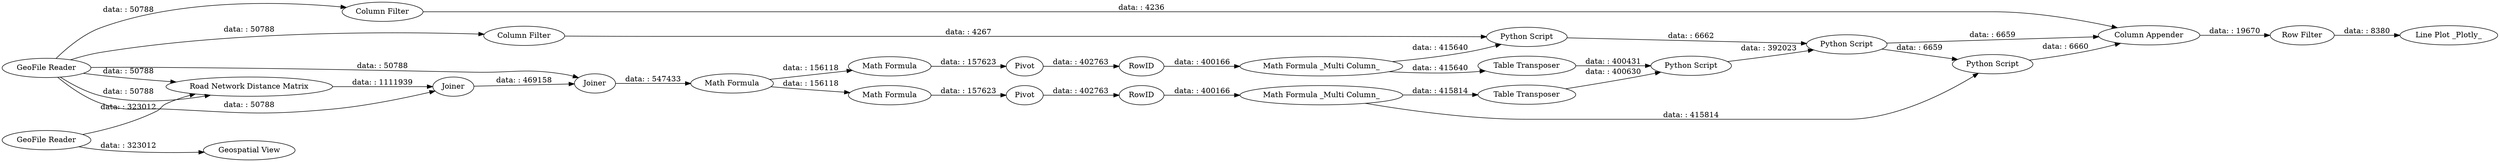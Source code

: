 digraph {
	"-7016512943145175898_13" [label="Math Formula"]
	"-7016512943145175898_18" [label="Python Script"]
	"-7016512943145175898_2" [label="GeoFile Reader"]
	"-7016512943145175898_22" [label="Python Script"]
	"-7016512943145175898_10" [label=RowID]
	"-7016512943145175898_25" [label="Row Filter"]
	"-7016512943145175898_9" [label=Pivot]
	"-7016512943145175898_6" [label=Joiner]
	"-7016512943145175898_20" [label="Python Script"]
	"-7016512943145175898_11" [label="Math Formula _Multi Column_"]
	"-7016512943145175898_3" [label="Geospatial View"]
	"-7016512943145175898_8" [label="Math Formula"]
	"-7016512943145175898_5" [label=Joiner]
	"-7016512943145175898_4" [label="Road Network Distance Matrix"]
	"-7016512943145175898_17" [label="Table Transposer"]
	"-7016512943145175898_15" [label=RowID]
	"-7016512943145175898_19" [label="Column Filter"]
	"-7016512943145175898_7" [label="Math Formula"]
	"-7016512943145175898_21" [label="Python Script"]
	"-7016512943145175898_26" [label="Line Plot _Plotly_"]
	"-7016512943145175898_12" [label="Table Transposer"]
	"-7016512943145175898_24" [label="Column Appender"]
	"-7016512943145175898_23" [label="Column Filter"]
	"-7016512943145175898_16" [label="Math Formula _Multi Column_"]
	"-7016512943145175898_14" [label=Pivot]
	"-7016512943145175898_1" [label="GeoFile Reader"]
	"-7016512943145175898_11" -> "-7016512943145175898_22" [label="data: : 415814"]
	"-7016512943145175898_1" -> "-7016512943145175898_5" [label="data: : 50788"]
	"-7016512943145175898_19" -> "-7016512943145175898_20" [label="data: : 4267"]
	"-7016512943145175898_13" -> "-7016512943145175898_14" [label="data: : 157623"]
	"-7016512943145175898_1" -> "-7016512943145175898_4" [label="data: : 50788"]
	"-7016512943145175898_20" -> "-7016512943145175898_21" [label="data: : 6662"]
	"-7016512943145175898_24" -> "-7016512943145175898_25" [label="data: : 19670"]
	"-7016512943145175898_14" -> "-7016512943145175898_15" [label="data: : 402763"]
	"-7016512943145175898_15" -> "-7016512943145175898_16" [label="data: : 400166"]
	"-7016512943145175898_11" -> "-7016512943145175898_12" [label="data: : 415814"]
	"-7016512943145175898_21" -> "-7016512943145175898_22" [label="data: : 6659"]
	"-7016512943145175898_1" -> "-7016512943145175898_6" [label="data: : 50788"]
	"-7016512943145175898_7" -> "-7016512943145175898_8" [label="data: : 156118"]
	"-7016512943145175898_2" -> "-7016512943145175898_3" [label="data: : 323012"]
	"-7016512943145175898_5" -> "-7016512943145175898_6" [label="data: : 469158"]
	"-7016512943145175898_8" -> "-7016512943145175898_9" [label="data: : 157623"]
	"-7016512943145175898_9" -> "-7016512943145175898_10" [label="data: : 402763"]
	"-7016512943145175898_21" -> "-7016512943145175898_24" [label="data: : 6659"]
	"-7016512943145175898_1" -> "-7016512943145175898_4" [label="data: : 50788"]
	"-7016512943145175898_7" -> "-7016512943145175898_13" [label="data: : 156118"]
	"-7016512943145175898_10" -> "-7016512943145175898_11" [label="data: : 400166"]
	"-7016512943145175898_17" -> "-7016512943145175898_18" [label="data: : 400431"]
	"-7016512943145175898_2" -> "-7016512943145175898_4" [label="data: : 323012"]
	"-7016512943145175898_18" -> "-7016512943145175898_21" [label="data: : 392023"]
	"-7016512943145175898_4" -> "-7016512943145175898_5" [label="data: : 1111939"]
	"-7016512943145175898_16" -> "-7016512943145175898_17" [label="data: : 415640"]
	"-7016512943145175898_1" -> "-7016512943145175898_19" [label="data: : 50788"]
	"-7016512943145175898_22" -> "-7016512943145175898_24" [label="data: : 6660"]
	"-7016512943145175898_6" -> "-7016512943145175898_7" [label="data: : 547433"]
	"-7016512943145175898_12" -> "-7016512943145175898_18" [label="data: : 400630"]
	"-7016512943145175898_25" -> "-7016512943145175898_26" [label="data: : 8380"]
	"-7016512943145175898_16" -> "-7016512943145175898_20" [label="data: : 415640"]
	"-7016512943145175898_1" -> "-7016512943145175898_23" [label="data: : 50788"]
	"-7016512943145175898_23" -> "-7016512943145175898_24" [label="data: : 4236"]
	rankdir=LR
}
